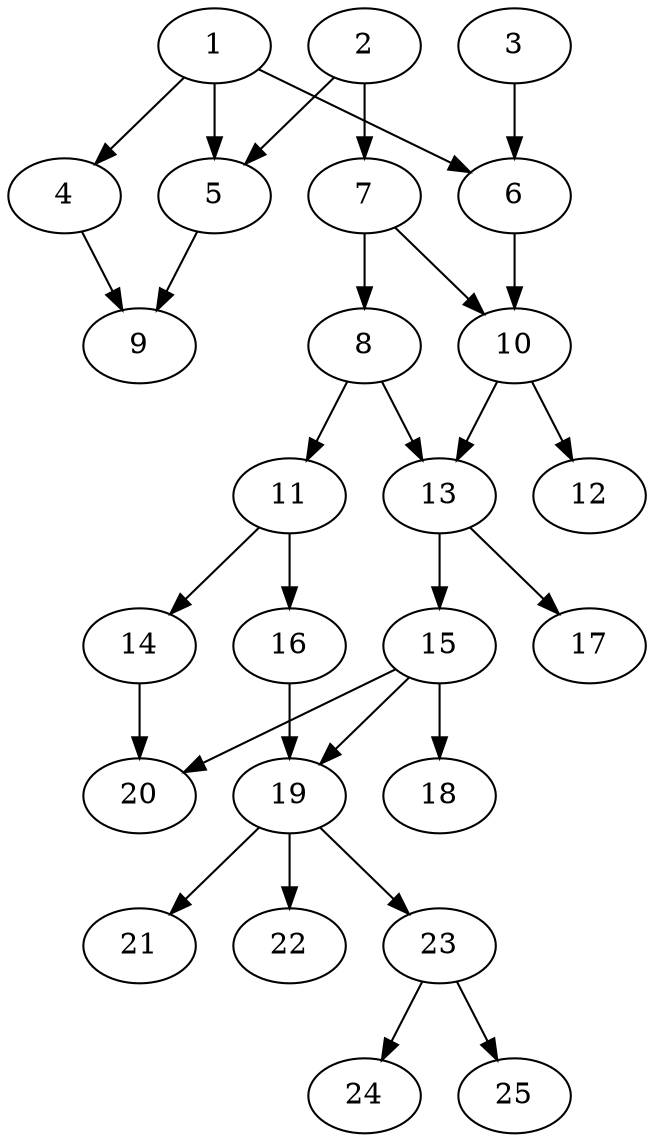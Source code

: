 // DAG automatically generated by daggen at Thu Oct  3 14:00:39 2019
// ./daggen --dot -n 25 --ccr 0.5 --fat 0.5 --regular 0.7 --density 0.5 --mindata 5242880 --maxdata 52428800 
digraph G {
  1 [size="71110656", alpha="0.17", expect_size="35555328"] 
  1 -> 4 [size ="35555328"]
  1 -> 5 [size ="35555328"]
  1 -> 6 [size ="35555328"]
  2 [size="90955776", alpha="0.07", expect_size="45477888"] 
  2 -> 5 [size ="45477888"]
  2 -> 7 [size ="45477888"]
  3 [size="60084224", alpha="0.18", expect_size="30042112"] 
  3 -> 6 [size ="30042112"]
  4 [size="65978368", alpha="0.02", expect_size="32989184"] 
  4 -> 9 [size ="32989184"]
  5 [size="81072128", alpha="0.08", expect_size="40536064"] 
  5 -> 9 [size ="40536064"]
  6 [size="73566208", alpha="0.19", expect_size="36783104"] 
  6 -> 10 [size ="36783104"]
  7 [size="70440960", alpha="0.17", expect_size="35220480"] 
  7 -> 8 [size ="35220480"]
  7 -> 10 [size ="35220480"]
  8 [size="58568704", alpha="0.02", expect_size="29284352"] 
  8 -> 11 [size ="29284352"]
  8 -> 13 [size ="29284352"]
  9 [size="19300352", alpha="0.11", expect_size="9650176"] 
  10 [size="95215616", alpha="0.13", expect_size="47607808"] 
  10 -> 12 [size ="47607808"]
  10 -> 13 [size ="47607808"]
  11 [size="57526272", alpha="0.04", expect_size="28763136"] 
  11 -> 14 [size ="28763136"]
  11 -> 16 [size ="28763136"]
  12 [size="45303808", alpha="0.09", expect_size="22651904"] 
  13 [size="80029696", alpha="0.11", expect_size="40014848"] 
  13 -> 15 [size ="40014848"]
  13 -> 17 [size ="40014848"]
  14 [size="69267456", alpha="0.12", expect_size="34633728"] 
  14 -> 20 [size ="34633728"]
  15 [size="79319040", alpha="0.09", expect_size="39659520"] 
  15 -> 18 [size ="39659520"]
  15 -> 19 [size ="39659520"]
  15 -> 20 [size ="39659520"]
  16 [size="24791040", alpha="0.15", expect_size="12395520"] 
  16 -> 19 [size ="12395520"]
  17 [size="22388736", alpha="0.17", expect_size="11194368"] 
  18 [size="101820416", alpha="0.06", expect_size="50910208"] 
  19 [size="15321088", alpha="0.00", expect_size="7660544"] 
  19 -> 21 [size ="7660544"]
  19 -> 22 [size ="7660544"]
  19 -> 23 [size ="7660544"]
  20 [size="67985408", alpha="0.18", expect_size="33992704"] 
  21 [size="34580480", alpha="0.08", expect_size="17290240"] 
  22 [size="52989952", alpha="0.15", expect_size="26494976"] 
  23 [size="97024000", alpha="0.12", expect_size="48512000"] 
  23 -> 24 [size ="48512000"]
  23 -> 25 [size ="48512000"]
  24 [size="56696832", alpha="0.02", expect_size="28348416"] 
  25 [size="19908608", alpha="0.06", expect_size="9954304"] 
}
